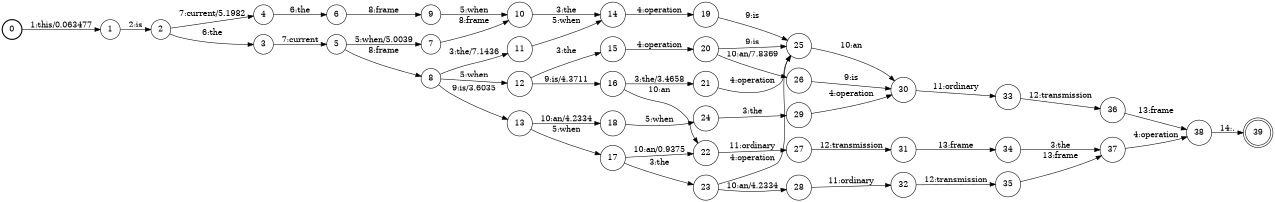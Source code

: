 digraph FST {
rankdir = LR;
size = "8.5,11";
label = "";
center = 1;
orientation = Portrait;
ranksep = "0.4";
nodesep = "0.25";
0 [label = "0", shape = circle, style = bold, fontsize = 14]
	0 -> 1 [label = "1:this/0.063477", fontsize = 14];
1 [label = "1", shape = circle, style = solid, fontsize = 14]
	1 -> 2 [label = "2:is", fontsize = 14];
2 [label = "2", shape = circle, style = solid, fontsize = 14]
	2 -> 3 [label = "6:the", fontsize = 14];
	2 -> 4 [label = "7:current/5.1982", fontsize = 14];
3 [label = "3", shape = circle, style = solid, fontsize = 14]
	3 -> 5 [label = "7:current", fontsize = 14];
4 [label = "4", shape = circle, style = solid, fontsize = 14]
	4 -> 6 [label = "6:the", fontsize = 14];
5 [label = "5", shape = circle, style = solid, fontsize = 14]
	5 -> 7 [label = "5:when/5.0039", fontsize = 14];
	5 -> 8 [label = "8:frame", fontsize = 14];
6 [label = "6", shape = circle, style = solid, fontsize = 14]
	6 -> 9 [label = "8:frame", fontsize = 14];
7 [label = "7", shape = circle, style = solid, fontsize = 14]
	7 -> 10 [label = "8:frame", fontsize = 14];
8 [label = "8", shape = circle, style = solid, fontsize = 14]
	8 -> 13 [label = "9:is/3.6035", fontsize = 14];
	8 -> 12 [label = "5:when", fontsize = 14];
	8 -> 11 [label = "3:the/7.1436", fontsize = 14];
9 [label = "9", shape = circle, style = solid, fontsize = 14]
	9 -> 10 [label = "5:when", fontsize = 14];
10 [label = "10", shape = circle, style = solid, fontsize = 14]
	10 -> 14 [label = "3:the", fontsize = 14];
11 [label = "11", shape = circle, style = solid, fontsize = 14]
	11 -> 14 [label = "5:when", fontsize = 14];
12 [label = "12", shape = circle, style = solid, fontsize = 14]
	12 -> 16 [label = "9:is/4.3711", fontsize = 14];
	12 -> 15 [label = "3:the", fontsize = 14];
13 [label = "13", shape = circle, style = solid, fontsize = 14]
	13 -> 17 [label = "5:when", fontsize = 14];
	13 -> 18 [label = "10:an/4.2334", fontsize = 14];
14 [label = "14", shape = circle, style = solid, fontsize = 14]
	14 -> 19 [label = "4:operation", fontsize = 14];
15 [label = "15", shape = circle, style = solid, fontsize = 14]
	15 -> 20 [label = "4:operation", fontsize = 14];
16 [label = "16", shape = circle, style = solid, fontsize = 14]
	16 -> 21 [label = "3:the/3.4658", fontsize = 14];
	16 -> 22 [label = "10:an", fontsize = 14];
17 [label = "17", shape = circle, style = solid, fontsize = 14]
	17 -> 23 [label = "3:the", fontsize = 14];
	17 -> 22 [label = "10:an/0.9375", fontsize = 14];
18 [label = "18", shape = circle, style = solid, fontsize = 14]
	18 -> 24 [label = "5:when", fontsize = 14];
19 [label = "19", shape = circle, style = solid, fontsize = 14]
	19 -> 25 [label = "9:is", fontsize = 14];
20 [label = "20", shape = circle, style = solid, fontsize = 14]
	20 -> 25 [label = "9:is", fontsize = 14];
	20 -> 26 [label = "10:an/7.8369", fontsize = 14];
21 [label = "21", shape = circle, style = solid, fontsize = 14]
	21 -> 25 [label = "4:operation", fontsize = 14];
22 [label = "22", shape = circle, style = solid, fontsize = 14]
	22 -> 27 [label = "11:ordinary", fontsize = 14];
23 [label = "23", shape = circle, style = solid, fontsize = 14]
	23 -> 25 [label = "4:operation", fontsize = 14];
	23 -> 28 [label = "10:an/4.2334", fontsize = 14];
24 [label = "24", shape = circle, style = solid, fontsize = 14]
	24 -> 29 [label = "3:the", fontsize = 14];
25 [label = "25", shape = circle, style = solid, fontsize = 14]
	25 -> 30 [label = "10:an", fontsize = 14];
26 [label = "26", shape = circle, style = solid, fontsize = 14]
	26 -> 30 [label = "9:is", fontsize = 14];
27 [label = "27", shape = circle, style = solid, fontsize = 14]
	27 -> 31 [label = "12:transmission", fontsize = 14];
28 [label = "28", shape = circle, style = solid, fontsize = 14]
	28 -> 32 [label = "11:ordinary", fontsize = 14];
29 [label = "29", shape = circle, style = solid, fontsize = 14]
	29 -> 30 [label = "4:operation", fontsize = 14];
30 [label = "30", shape = circle, style = solid, fontsize = 14]
	30 -> 33 [label = "11:ordinary", fontsize = 14];
31 [label = "31", shape = circle, style = solid, fontsize = 14]
	31 -> 34 [label = "13:frame", fontsize = 14];
32 [label = "32", shape = circle, style = solid, fontsize = 14]
	32 -> 35 [label = "12:transmission", fontsize = 14];
33 [label = "33", shape = circle, style = solid, fontsize = 14]
	33 -> 36 [label = "12:transmission", fontsize = 14];
34 [label = "34", shape = circle, style = solid, fontsize = 14]
	34 -> 37 [label = "3:the", fontsize = 14];
35 [label = "35", shape = circle, style = solid, fontsize = 14]
	35 -> 37 [label = "13:frame", fontsize = 14];
36 [label = "36", shape = circle, style = solid, fontsize = 14]
	36 -> 38 [label = "13:frame", fontsize = 14];
37 [label = "37", shape = circle, style = solid, fontsize = 14]
	37 -> 38 [label = "4:operation", fontsize = 14];
38 [label = "38", shape = circle, style = solid, fontsize = 14]
	38 -> 39 [label = "14:.", fontsize = 14];
39 [label = "39", shape = doublecircle, style = solid, fontsize = 14]
}
